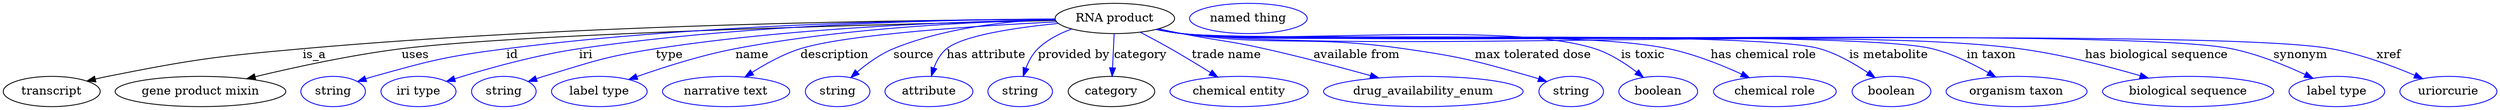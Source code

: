 digraph {
	graph [bb="0,0,2420.7,123"];
	node [label="\N"];
	"RNA product"	[height=0.5,
		label="RNA product",
		pos="1072.2,105",
		width=1.6068];
	transcript	[height=0.5,
		pos="44.196,18",
		width=1.2277];
	"RNA product" -> transcript	[label=is_a,
		lp="299.2,61.5",
		pos="e,76.788,30.24 1014,103.91 883.6,103.17 558.43,98.258 288.2,69 202.55,59.727 180.86,56.539 97.196,36 93.76,35.157 90.224,34.207 \
86.685,33.198"];
	"gene product mixin"	[height=0.5,
		pos="186.2,18",
		width=2.2206];
	"RNA product" -> "gene product mixin"	[label=uses,
		lp="397.2,61.5",
		pos="e,231.13,32.968 1013.9,104.85 894.99,105.74 616.1,103.55 385.2,69 335.67,61.589 280.52,47.239 240.87,35.806"];
	id	[color=blue,
		height=0.5,
		label=string,
		pos="314.2,18",
		width=0.84854];
	"RNA product" -> id	[color=blue,
		label=id,
		lp="492.7,61.5",
		pos="e,337.65,29.699 1014.1,104.04 908.58,103.33 678.55,98.21 487.2,69 426.99,59.809 411.96,55.305 354.2,36 351.82,35.205 349.38,34.329 \
346.94,33.408",
		style=solid];
	iri	[color=blue,
		height=0.5,
		label="iri type",
		pos="399.2,18",
		width=1.011];
	"RNA product" -> iri	[color=blue,
		label=iri,
		lp="566.7,61.5",
		pos="e,426.58,29.882 1014.1,103.96 918.7,103.02 723.01,97.402 560.2,69 516.56,61.388 468.25,45.301 436.04,33.42",
		style=solid];
	type	[color=blue,
		height=0.5,
		label=string,
		pos="484.2,18",
		width=0.84854];
	"RNA product" -> type	[color=blue,
		label=type,
		lp="650.2,61.5",
		pos="e,507.7,29.544 1014.5,103.03 930.89,100.79 771.48,93.408 638.2,69 586.31,59.499 573.89,53.681 524.2,36 521.83,35.159 519.41,34.25 \
516.98,33.304",
		style=solid];
	name	[color=blue,
		height=0.5,
		label="label type",
		pos="578.2,18",
		width=1.2638];
	"RNA product" -> name	[color=blue,
		label=name,
		lp="730.7,61.5",
		pos="e,607.21,32.027 1014.6,102.8 943.44,100.31 819.03,92.638 715.2,69 681.01,61.217 643.71,47.221 616.68,36.013",
		style=solid];
	description	[color=blue,
		height=0.5,
		label="narrative text",
		pos="699.2,18",
		width=1.6068];
	"RNA product" -> description	[color=blue,
		label=description,
		lp="810.7,61.5",
		pos="e,719.57,35.069 1014.3,104.34 954.17,103.03 858.16,96.242 780.2,69 761.55,62.484 742.65,51.151 727.81,40.92",
		style=solid];
	source	[color=blue,
		height=0.5,
		label=string,
		pos="805.2,18",
		width=0.84854];
	"RNA product" -> source	[color=blue,
		label=source,
		lp="887.2,61.5",
		pos="e,820.07,34.143 1015.3,101.63 973.41,98.146 915.79,89.639 869.2,69 853.9,62.226 839.04,50.994 827.49,40.89",
		style=solid];
	"has attribute"	[color=blue,
		height=0.5,
		label=attribute,
		pos="894.2,18",
		width=1.1193];
	"RNA product" -> "has attribute"	[color=blue,
		label="has attribute",
		lp="955.7,61.5",
		pos="e,899.76,36.299 1015.2,101.62 985.01,97.835 948.8,89.009 922.2,69 914.25,63.028 908.25,54.105 903.87,45.444",
		style=solid];
	"provided by"	[color=blue,
		height=0.5,
		label=string,
		pos="983.2,18",
		width=0.84854];
	"RNA product" -> "provided by"	[color=blue,
		label="provided by",
		lp="1035.2,61.5",
		pos="e,986.34,35.955 1034.2,91.243 1022.7,85.862 1010.9,78.574 1002.2,69 996.26,62.438 992.11,53.836 989.24,45.621",
		style=solid];
	category	[height=0.5,
		pos="1072.2,18",
		width=1.1374];
	"RNA product" -> category	[color=blue,
		label=category,
		lp="1095.7,61.5",
		pos="e,1072.2,36.175 1072.2,86.799 1072.2,75.163 1072.2,59.548 1072.2,46.237",
		style=solid];
	"trade name"	[color=blue,
		height=0.5,
		label="chemical entity",
		pos="1197.2,18",
		width=1.8234];
	"RNA product" -> "trade name"	[color=blue,
		label="trade name",
		lp="1172.7,61.5",
		pos="e,1173.6,35.069 1095.1,88.41 1114.8,75.039 1143.3,55.633 1165.2,40.738",
		style=solid];
	"available from"	[color=blue,
		height=0.5,
		label=drug_availability_enum,
		pos="1376.2,18",
		width=2.6359];
	"RNA product" -> "available from"	[color=blue,
		label="available from",
		lp="1299.2,61.5",
		pos="e,1328.2,33.66 1115.5,92.956 1148.1,84.592 1190,73.758 1207.2,69 1244.3,58.695 1285.8,46.425 1318.4,36.619",
		style=solid];
	"max tolerated dose"	[color=blue,
		height=0.5,
		label=string,
		pos="1519.2,18",
		width=0.84854];
	"RNA product" -> "max tolerated dose"	[color=blue,
		label="max tolerated dose",
		lp="1472.2,61.5",
		pos="e,1495.9,29.924 1113.8,92.346 1122.2,90.315 1130.9,88.407 1139.2,87 1228.9,71.758 1253.4,83.698 1343.2,69 1405,58.886 1420.8,55.922 \
1480.2,36 1482.3,35.294 1484.4,34.519 1486.6,33.701",
		style=solid];
	"is toxic"	[color=blue,
		height=0.5,
		label=boolean,
		pos="1606.2,18",
		width=1.0652];
	"RNA product" -> "is toxic"	[color=blue,
		label="is toxic",
		lp="1578.2,61.5",
		pos="e,1588.7,34.093 1113,92.244 1121.6,90.168 1130.6,88.269 1139.2,87 1224.8,74.294 1445.7,95.246 1528.2,69 1547.3,62.924 1566.3,50.924 \
1580.7,40.203",
		style=solid];
	"has chemical role"	[color=blue,
		height=0.5,
		label="chemical role",
		pos="1721.2,18",
		width=1.6429];
	"RNA product" -> "has chemical role"	[color=blue,
		label="has chemical role",
		lp="1698.7,61.5",
		pos="e,1693.3,34.113 1113,92.195 1121.6,90.123 1130.6,88.237 1139.2,87 1241.1,72.257 1501.7,91.301 1602.2,69 1630.8,62.644 1661.3,49.707 \
1684.3,38.585",
		style=solid];
	"is metabolite"	[color=blue,
		height=0.5,
		label=boolean,
		pos="1836.2,18",
		width=1.0652];
	"RNA product" -> "is metabolite"	[color=blue,
		label="is metabolite",
		lp="1821.7,61.5",
		pos="e,1817.2,33.961 1113,92.132 1121.6,90.065 1130.6,88.197 1139.2,87 1273.9,68.156 1620.5,106.67 1751.2,69 1772,63 1793,50.712 1808.9,\
39.82",
		style=solid];
	"in taxon"	[color=blue,
		height=0.5,
		label="organism taxon",
		pos="1958.2,18",
		width=1.8234];
	"RNA product" -> "in taxon"	[color=blue,
		label="in taxon",
		lp="1923.7,61.5",
		pos="e,1934.7,34.964 1113,92.103 1121.6,90.037 1130.6,88.178 1139.2,87 1298.2,65.128 1705.7,108.77 1861.2,69 1884,63.162 1907.5,51.202 \
1925.7,40.443",
		style=solid];
	"has biological sequence"	[color=blue,
		height=0.5,
		label="biological sequence",
		pos="2122.2,18",
		width=2.2387];
	"RNA product" -> "has biological sequence"	[color=blue,
		label="has biological sequence",
		lp="2083.2,61.5",
		pos="e,2082.5,33.733 1113,92.085 1121.6,90.021 1130.6,88.166 1139.2,87 1317.8,62.677 1772,96.392 1950.2,69 1992.4,62.506 2038.9,48.574 \
2072.9,37.062",
		style=solid];
	synonym	[color=blue,
		height=0.5,
		label="label type",
		pos="2266.2,18",
		width=1.2638];
	"RNA product" -> synonym	[color=blue,
		label=synonym,
		lp="2223.7,61.5",
		pos="e,2241.4,33.334 1113,92.055 1121.6,89.993 1130.6,88.147 1139.2,87 1250.8,72.058 2042.2,93.078 2152.2,69 2180.5,62.812 2210.3,49.422 \
2232.4,38.055",
		style=solid];
	xref	[color=blue,
		height=0.5,
		label=uriorcurie,
		pos="2375.2,18",
		width=1.2638];
	"RNA product" -> xref	[color=blue,
		label=xref,
		lp="2312.2,61.5",
		pos="e,2349.4,32.874 1112.6,92.131 1121.3,90.035 1130.5,88.156 1139.2,87 1261.9,70.667 2131.9,93.904 2253.2,69 2283.9,62.699 2316.6,48.848 \
2340.4,37.319",
		style=solid];
	"named thing_category"	[color=blue,
		height=0.5,
		label="named thing",
		pos="1203.2,105",
		width=1.5346];
}
